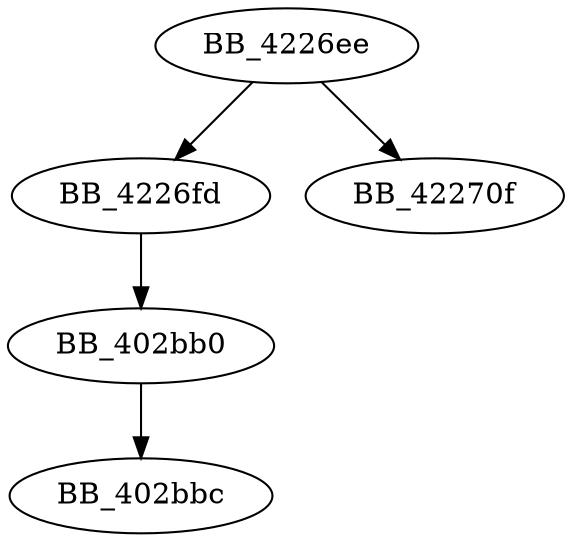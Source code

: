 DiGraph sub_4226EE{
BB_402bb0->BB_402bbc
BB_4226ee->BB_4226fd
BB_4226ee->BB_42270f
BB_4226fd->BB_402bb0
}
